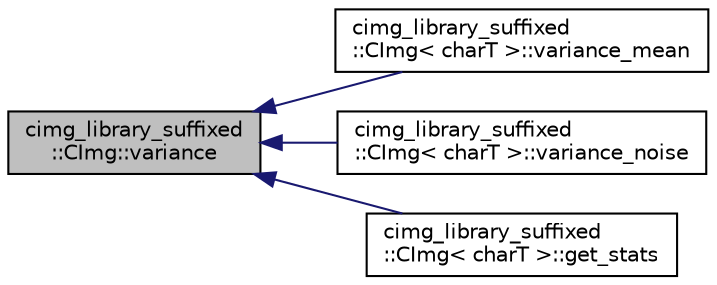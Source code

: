 digraph "cimg_library_suffixed::CImg::variance"
{
  edge [fontname="Helvetica",fontsize="10",labelfontname="Helvetica",labelfontsize="10"];
  node [fontname="Helvetica",fontsize="10",shape=record];
  rankdir="LR";
  Node1 [label="cimg_library_suffixed\l::CImg::variance",height=0.2,width=0.4,color="black", fillcolor="grey75", style="filled" fontcolor="black"];
  Node1 -> Node2 [dir="back",color="midnightblue",fontsize="10",style="solid",fontname="Helvetica"];
  Node2 [label="cimg_library_suffixed\l::CImg\< charT \>::variance_mean",height=0.2,width=0.4,color="black", fillcolor="white", style="filled",URL="$structcimg__library__suffixed_1_1_c_img.html#aa53db77a856a97bd8a163d07fed9e110",tooltip="Return the variance as well as the average of the pixel values."];
  Node1 -> Node3 [dir="back",color="midnightblue",fontsize="10",style="solid",fontname="Helvetica"];
  Node3 [label="cimg_library_suffixed\l::CImg\< charT \>::variance_noise",height=0.2,width=0.4,color="black", fillcolor="white", style="filled",URL="$structcimg__library__suffixed_1_1_c_img.html#a8b91c1ccb5aeba5ef5ad25464ad9f238",tooltip="Return estimated variance of the noise."];
  Node1 -> Node4 [dir="back",color="midnightblue",fontsize="10",style="solid",fontname="Helvetica"];
  Node4 [label="cimg_library_suffixed\l::CImg\< charT \>::get_stats",height=0.2,width=0.4,color="black", fillcolor="white", style="filled",URL="$structcimg__library__suffixed_1_1_c_img.html#aabf81a44299002d78f4bbd8f033c470b",tooltip="Compute statistics vector from the pixel values."];
}
